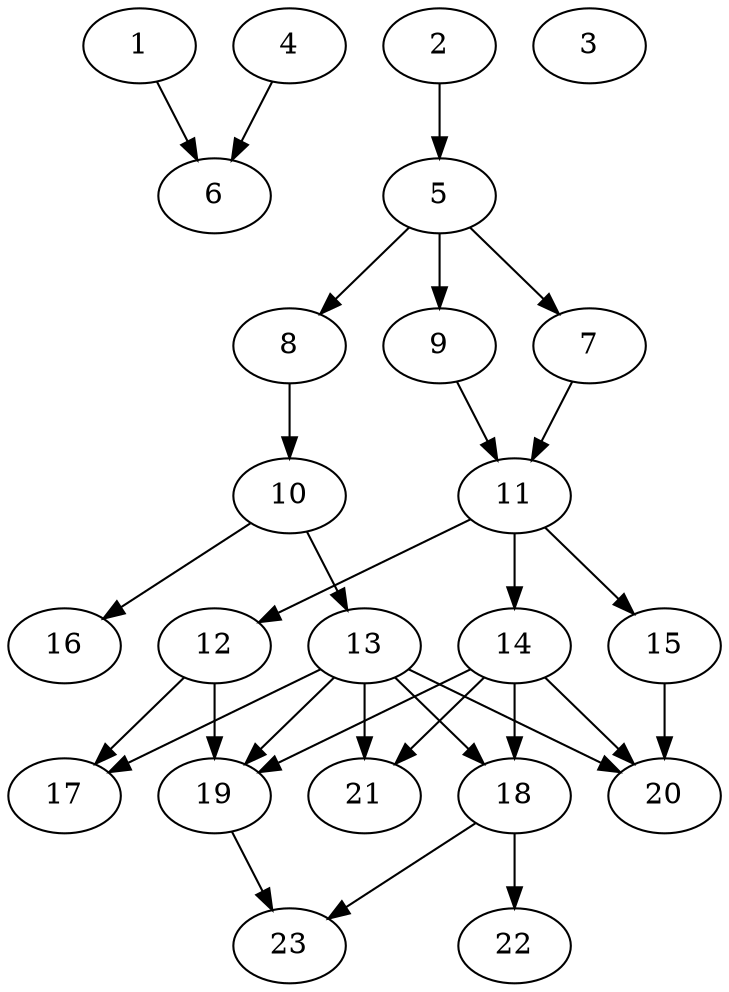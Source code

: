 // DAG (tier=2-normal, mode=data, n=23, ccr=0.449, fat=0.509, density=0.488, regular=0.476, jump=0.109, mindata=2097152, maxdata=16777216)
// DAG automatically generated by daggen at Sun Aug 24 16:33:34 2025
// /home/ermia/Project/Environments/daggen/bin/daggen --dot --ccr 0.449 --fat 0.509 --regular 0.476 --density 0.488 --jump 0.109 --mindata 2097152 --maxdata 16777216 -n 23 
digraph G {
  1 [size="1204680566166052143104", alpha="0.14", expect_size="602340283083026071552"]
  1 -> 6 [size ="905742173339648"]
  2 [size="4468540811475583488", alpha="0.20", expect_size="2234270405737791744"]
  2 -> 5 [size ="1910913569390592"]
  3 [size="11251848713671012", alpha="0.06", expect_size="5625924356835506"]
  4 [size="10762100134657628", alpha="0.17", expect_size="5381050067328814"]
  4 -> 6 [size ="792868444700672"]
  5 [size="45433050599651120", alpha="0.17", expect_size="22716525299825560"]
  5 -> 7 [size ="863364133683200"]
  5 -> 8 [size ="863364133683200"]
  5 -> 9 [size ="863364133683200"]
  6 [size="13830021680885558", alpha="0.06", expect_size="6915010840442779"]
  7 [size="1216544671531008000000", alpha="0.17", expect_size="608272335765504000000"]
  7 -> 11 [size ="911679160320000"]
  8 [size="2148910340796047163392", alpha="0.06", expect_size="1074455170398023581696"]
  8 -> 10 [size ="1332198225477632"]
  9 [size="932003425820739840", alpha="0.08", expect_size="466001712910369920"]
  9 -> 11 [size ="693592330862592"]
  10 [size="2849222157250544", alpha="0.11", expect_size="1424611078625272"]
  10 -> 13 [size ="107451701526528"]
  10 -> 16 [size ="107451701526528"]
  11 [size="10666711957549042", alpha="0.01", expect_size="5333355978774521"]
  11 -> 12 [size ="761061703680000"]
  11 -> 14 [size ="761061703680000"]
  11 -> 15 [size ="761061703680000"]
  12 [size="13048726551299564", alpha="0.15", expect_size="6524363275649782"]
  12 -> 17 [size ="210891249287168"]
  12 -> 19 [size ="210891249287168"]
  13 [size="3860761940501644800", alpha="0.20", expect_size="1930380970250822400"]
  13 -> 17 [size ="1401797876908032"]
  13 -> 18 [size ="1401797876908032"]
  13 -> 19 [size ="1401797876908032"]
  13 -> 20 [size ="1401797876908032"]
  13 -> 21 [size ="1401797876908032"]
  14 [size="43293568177011176", alpha="0.07", expect_size="21646784088505588"]
  14 -> 18 [size ="1433202409340928"]
  14 -> 19 [size ="1433202409340928"]
  14 -> 20 [size ="1433202409340928"]
  14 -> 21 [size ="1433202409340928"]
  15 [size="12760362167454364", alpha="0.19", expect_size="6380181083727182"]
  15 -> 20 [size ="234570175741952"]
  16 [size="16181795791987200", alpha="0.15", expect_size="8090897895993600"]
  17 [size="7000045638632571", alpha="0.08", expect_size="3500022819316285"]
  18 [size="1359002823522844147712", alpha="0.03", expect_size="679501411761422073856"]
  18 -> 22 [size ="981529958285312"]
  18 -> 23 [size ="981529958285312"]
  19 [size="1632175230606437777408", alpha="0.17", expect_size="816087615303218888704"]
  19 -> 23 [size ="1109007565586432"]
  20 [size="902550137210728832", alpha="0.10", expect_size="451275068605364416"]
  21 [size="37339271515865504", alpha="0.15", expect_size="18669635757932752"]
  22 [size="59534197604163312", alpha="0.18", expect_size="29767098802081656"]
  23 [size="1283191853715577372672", alpha="0.17", expect_size="641595926857788686336"]
}